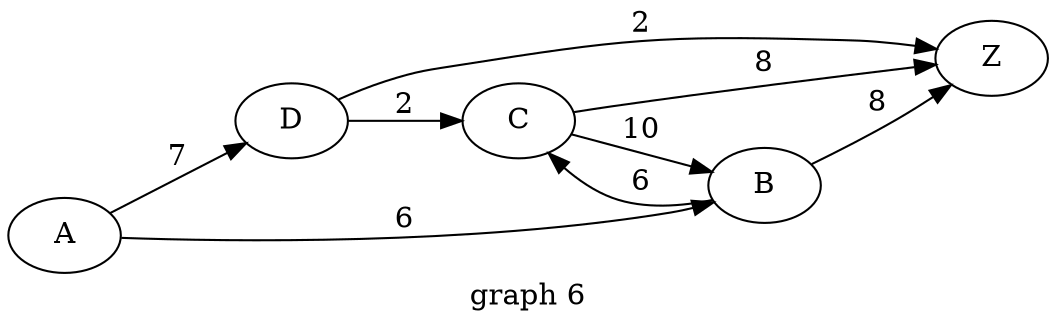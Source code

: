 digraph g{

rankdir=LR

A -> D[label =  " 7 "];
A -> B[label =  " 6 "];
C -> Z[label =  " 8 "];
D -> Z[label =  " 2 "];
B -> Z[label =  " 8 "];
B -> C[label =  " 6 "];
C -> B[label =  " 10 "];
D -> C[label =  " 2 "];

label = "graph 6"
}
